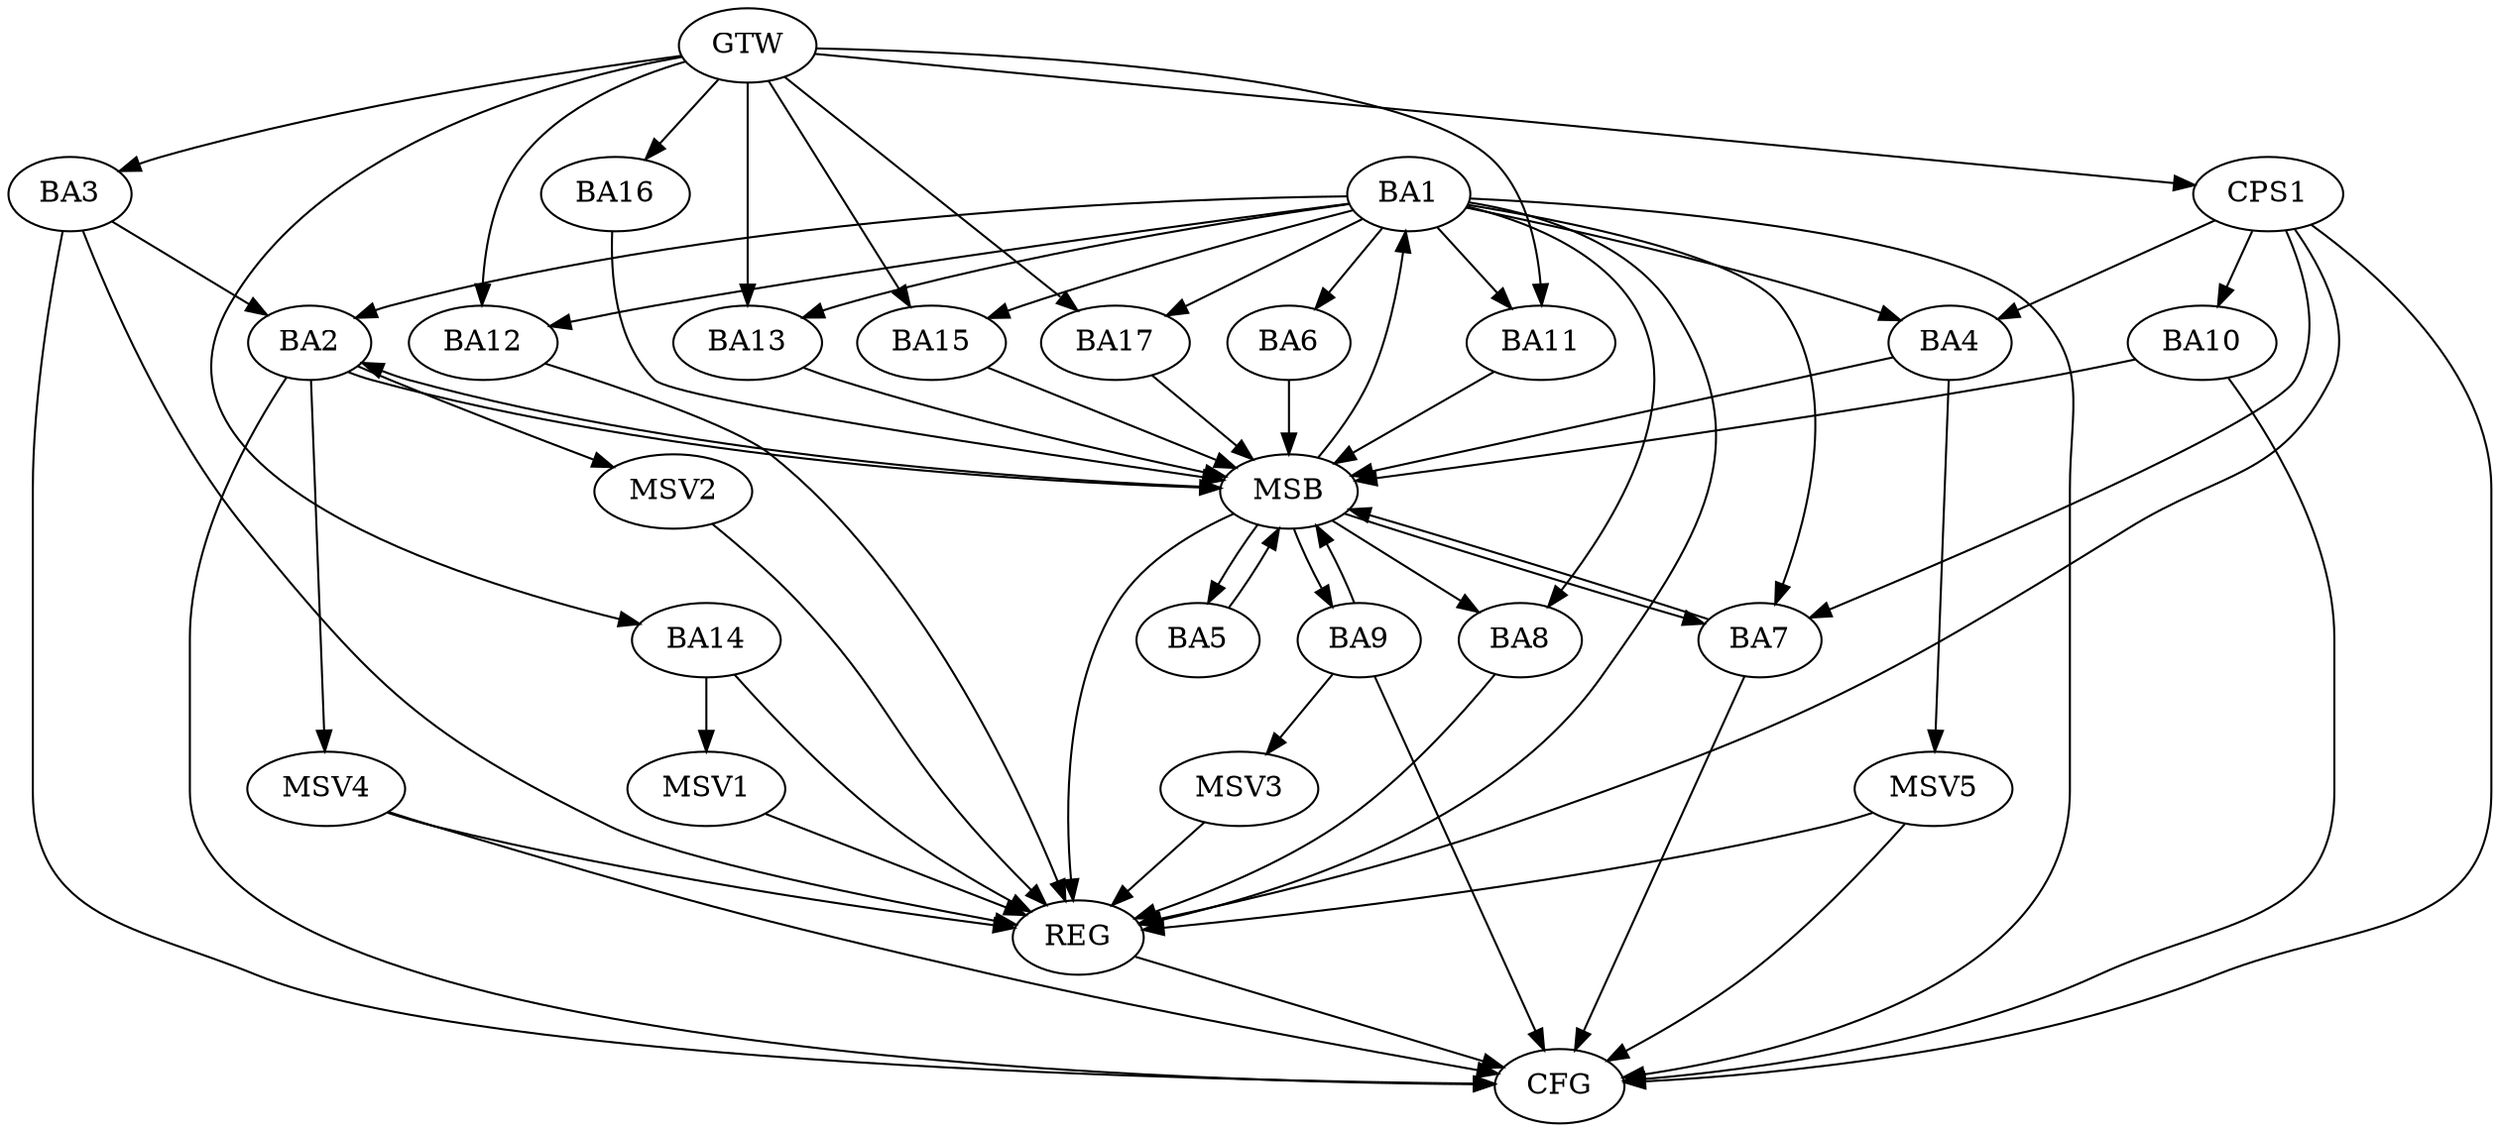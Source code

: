 strict digraph G {
  BA1 [ label="BA1" ];
  BA2 [ label="BA2" ];
  BA3 [ label="BA3" ];
  BA4 [ label="BA4" ];
  BA5 [ label="BA5" ];
  BA6 [ label="BA6" ];
  BA7 [ label="BA7" ];
  BA8 [ label="BA8" ];
  BA9 [ label="BA9" ];
  BA10 [ label="BA10" ];
  BA11 [ label="BA11" ];
  BA12 [ label="BA12" ];
  BA13 [ label="BA13" ];
  BA14 [ label="BA14" ];
  BA15 [ label="BA15" ];
  BA16 [ label="BA16" ];
  BA17 [ label="BA17" ];
  CPS1 [ label="CPS1" ];
  GTW [ label="GTW" ];
  REG [ label="REG" ];
  MSB [ label="MSB" ];
  CFG [ label="CFG" ];
  MSV1 [ label="MSV1" ];
  MSV2 [ label="MSV2" ];
  MSV3 [ label="MSV3" ];
  MSV4 [ label="MSV4" ];
  MSV5 [ label="MSV5" ];
  BA1 -> BA2;
  BA3 -> BA2;
  CPS1 -> BA7;
  CPS1 -> BA10;
  CPS1 -> BA4;
  GTW -> BA3;
  GTW -> BA11;
  GTW -> BA12;
  GTW -> BA13;
  GTW -> BA14;
  GTW -> BA15;
  GTW -> BA16;
  GTW -> BA17;
  GTW -> CPS1;
  BA1 -> REG;
  BA3 -> REG;
  BA8 -> REG;
  BA12 -> REG;
  BA14 -> REG;
  CPS1 -> REG;
  BA2 -> MSB;
  MSB -> BA1;
  MSB -> REG;
  BA4 -> MSB;
  MSB -> BA2;
  BA5 -> MSB;
  BA6 -> MSB;
  MSB -> BA5;
  BA7 -> MSB;
  BA9 -> MSB;
  MSB -> BA7;
  BA10 -> MSB;
  BA11 -> MSB;
  MSB -> BA8;
  BA13 -> MSB;
  MSB -> BA9;
  BA15 -> MSB;
  BA16 -> MSB;
  BA17 -> MSB;
  BA10 -> CFG;
  BA9 -> CFG;
  BA1 -> CFG;
  CPS1 -> CFG;
  BA7 -> CFG;
  BA2 -> CFG;
  BA3 -> CFG;
  REG -> CFG;
  BA1 -> BA4;
  BA1 -> BA17;
  BA1 -> BA15;
  BA1 -> BA7;
  BA1 -> BA8;
  BA1 -> BA12;
  BA1 -> BA6;
  BA1 -> BA13;
  BA1 -> BA11;
  BA14 -> MSV1;
  MSV1 -> REG;
  BA2 -> MSV2;
  MSV2 -> REG;
  BA9 -> MSV3;
  MSV3 -> REG;
  BA2 -> MSV4;
  MSV4 -> REG;
  MSV4 -> CFG;
  BA4 -> MSV5;
  MSV5 -> REG;
  MSV5 -> CFG;
}
